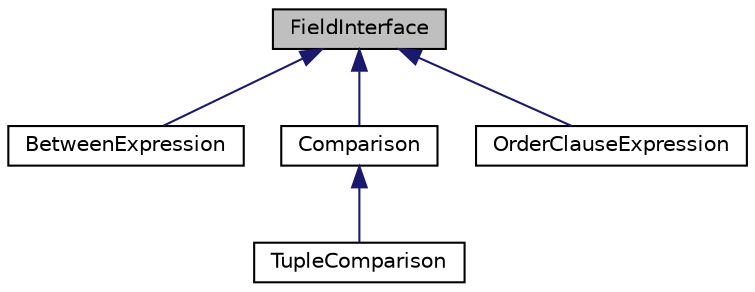 digraph "FieldInterface"
{
  edge [fontname="Helvetica",fontsize="10",labelfontname="Helvetica",labelfontsize="10"];
  node [fontname="Helvetica",fontsize="10",shape=record];
  Node1 [label="FieldInterface",height=0.2,width=0.4,color="black", fillcolor="grey75", style="filled", fontcolor="black"];
  Node1 -> Node2 [dir="back",color="midnightblue",fontsize="10",style="solid",fontname="Helvetica"];
  Node2 [label="BetweenExpression",height=0.2,width=0.4,color="black", fillcolor="white", style="filled",URL="$class_cake_1_1_database_1_1_expression_1_1_between_expression.html"];
  Node1 -> Node3 [dir="back",color="midnightblue",fontsize="10",style="solid",fontname="Helvetica"];
  Node3 [label="Comparison",height=0.2,width=0.4,color="black", fillcolor="white", style="filled",URL="$class_cake_1_1_database_1_1_expression_1_1_comparison.html"];
  Node3 -> Node4 [dir="back",color="midnightblue",fontsize="10",style="solid",fontname="Helvetica"];
  Node4 [label="TupleComparison",height=0.2,width=0.4,color="black", fillcolor="white", style="filled",URL="$class_cake_1_1_database_1_1_expression_1_1_tuple_comparison.html"];
  Node1 -> Node5 [dir="back",color="midnightblue",fontsize="10",style="solid",fontname="Helvetica"];
  Node5 [label="OrderClauseExpression",height=0.2,width=0.4,color="black", fillcolor="white", style="filled",URL="$class_cake_1_1_database_1_1_expression_1_1_order_clause_expression.html"];
}

